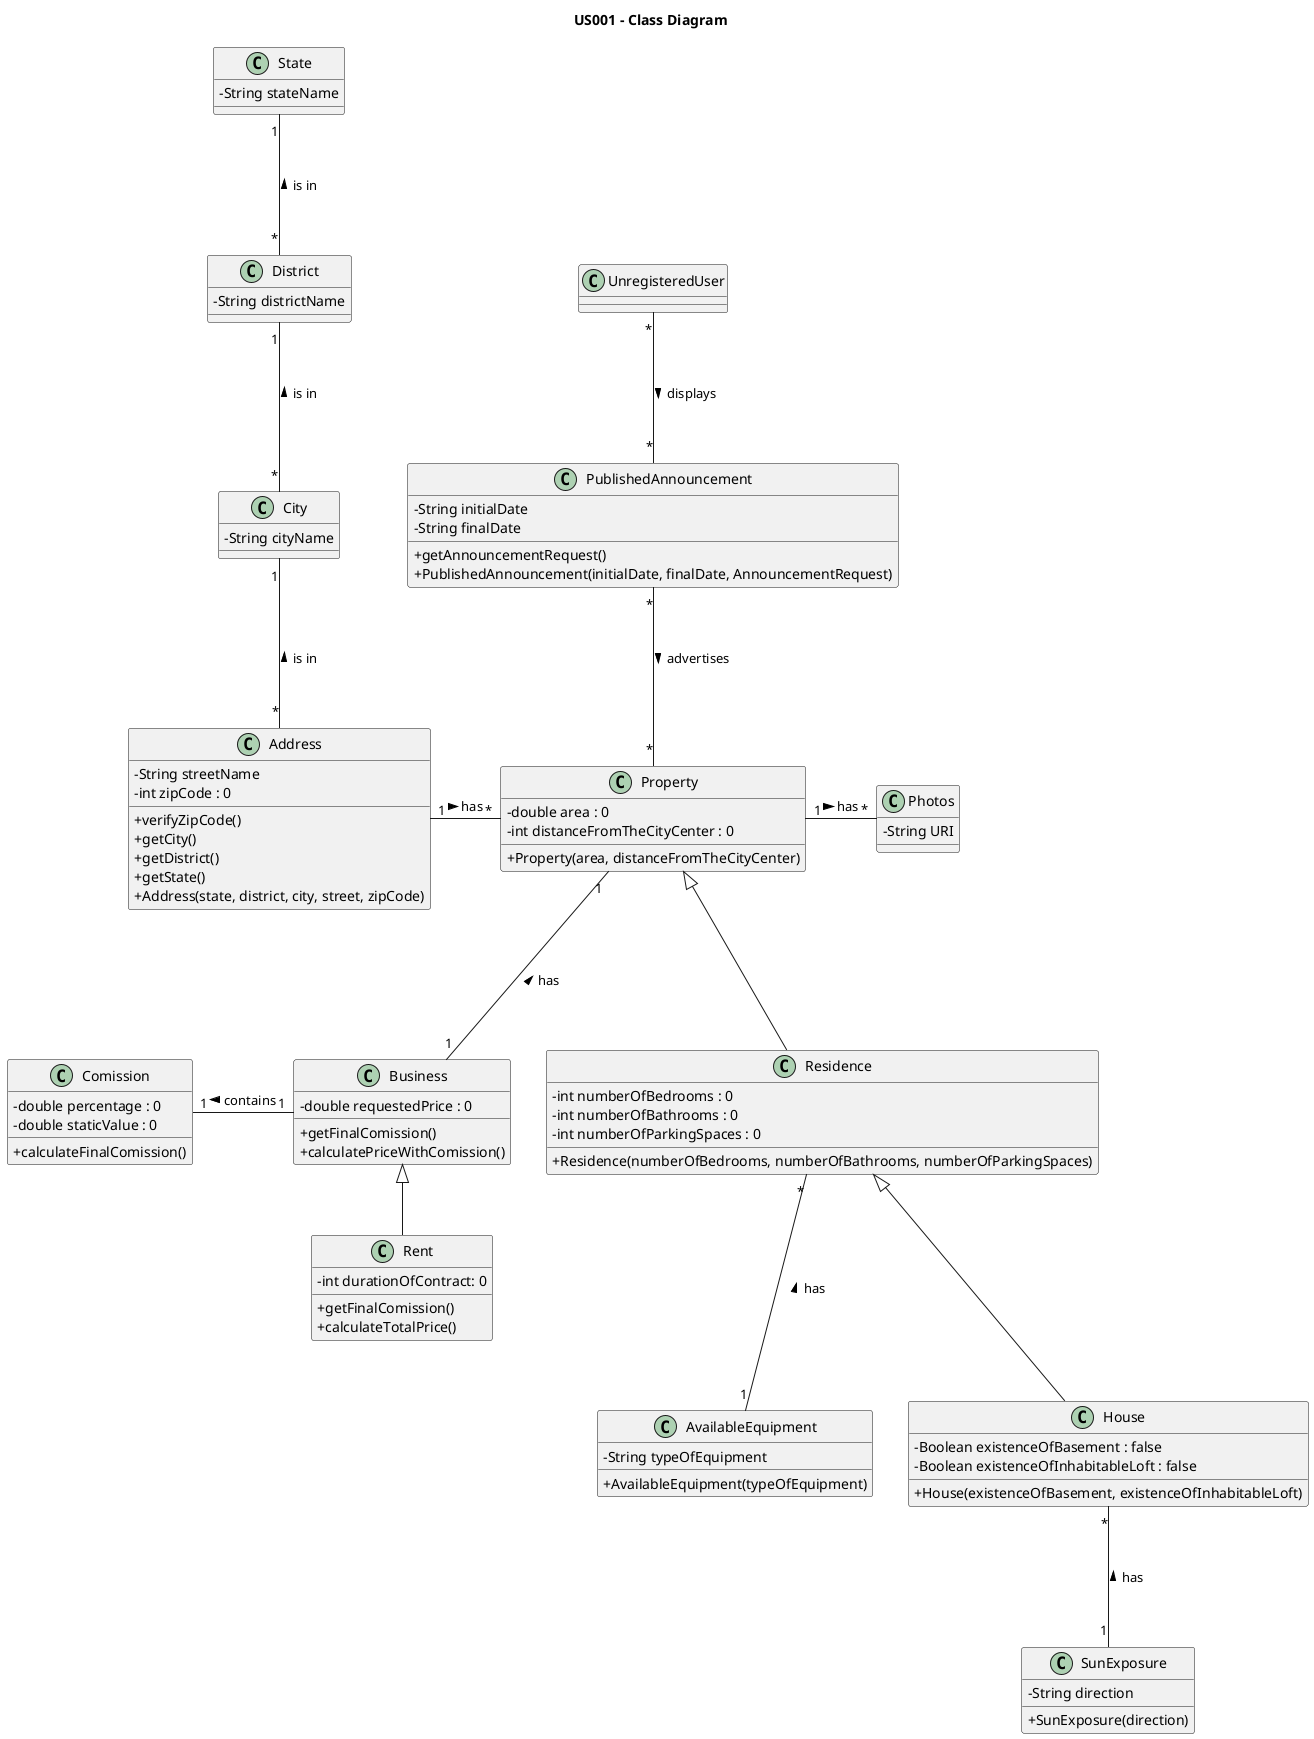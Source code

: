 @startuml

title US001 - Class Diagram


skinparam packageStyle rectangle
skinparam shadowing false
skinparam linetype polyline
skinparam classAttributeIconSize 0

'skinparam linetype orto
'skinparam monochrome true
'left to right direction


class Address {
    - String streetName
    - int zipCode : 0

    +verifyZipCode()
    +getCity()
    +getDistrict()
    +getState()
    +Address(state, district, city, street, zipCode)
}

class AvailableEquipment {
    - String typeOfEquipment

    +AvailableEquipment(typeOfEquipment)
}


class Business {
    - double requestedPrice : 0

    +getFinalComission()
    +calculatePriceWithComission()
}


class City {
    - String cityName
}

class Comission {
    - double percentage : 0
    - double staticValue : 0

    + calculateFinalComission()
}


class District {
    - String districtName
}


class House {
    - Boolean existenceOfBasement : false
    - Boolean existenceOfInhabitableLoft : false

    +House(existenceOfBasement, existenceOfInhabitableLoft)
}


class Photos {
    - String URI
}

class Property {
    - double area : 0
    - int distanceFromTheCityCenter : 0

    +Property(area, distanceFromTheCityCenter)
}

class PublishedAnnouncement {
    - String initialDate
    - String finalDate

    +getAnnouncementRequest()
    +PublishedAnnouncement(initialDate, finalDate, AnnouncementRequest)
}


class Rent {
    - int durationOfContract: 0

    +getFinalComission()
    +calculateTotalPrice()
}


class Residence {
    - int numberOfBedrooms : 0
    - int numberOfBathrooms : 0
    - int numberOfParkingSpaces : 0

    +Residence(numberOfBedrooms, numberOfBathrooms, numberOfParkingSpaces)
}


class State {
    - String stateName
}

class SunExposure {
    - String direction

    +SunExposure(direction)
}


class UnregisteredUser {
}



Business <|-- Rent

City "1" --- "*" Address : is in <
Comission "1" -right- "1" Business : contains <

District "1" --- "*" City : is in <

House "*" --- "1" SunExposure : has <

Property <|--- Residence
Property "*" -left- "1" Address : has <
Property "1" --- "1" Business : has <
Property "1" -right- "*" Photos : has >
PublishedAnnouncement "*" --- "*" Property: advertises >

Residence "*" --- "1" AvailableEquipment : has <
Residence <|--- House

State "1" --- "*" District : is in <

UnregisteredUser "*" --- "*" PublishedAnnouncement: displays >

@enduml